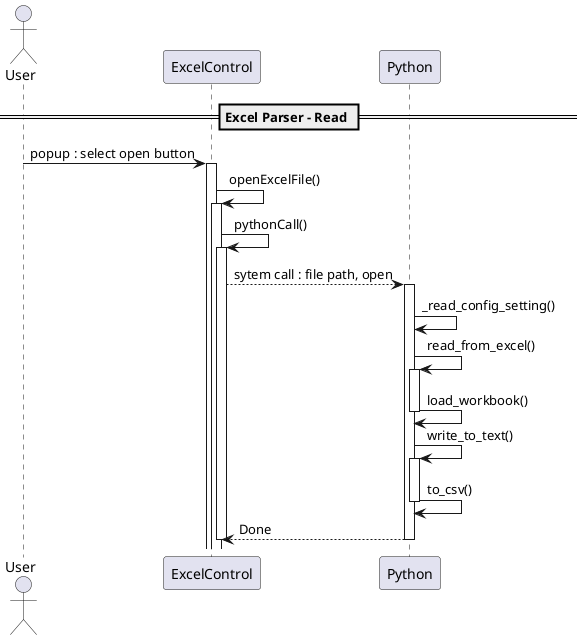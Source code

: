 @startuml

actor User order 10

participant ExcelControl order 60

participant Python order 110


== Excel Parser - Read ==


User -> ExcelControl: popup : select open button

activate ExcelControl
ExcelControl -> ExcelControl : openExcelFile()
activate ExcelControl
ExcelControl -> ExcelControl : pythonCall()
activate ExcelControl
ExcelControl --> Python : sytem call : file path, open
activate Python
Python -> Python : _read_config_setting()
Python -> Python : read_from_excel()
activate Python
Python -> Python : load_workbook()
deactivate Python
Python -> Python : write_to_text()
activate Python
Python -> Python : to_csv()
deactivate Python
Python --> ExcelControl : Done
deactivate Python
deactivate ExcelControl

@enduml
